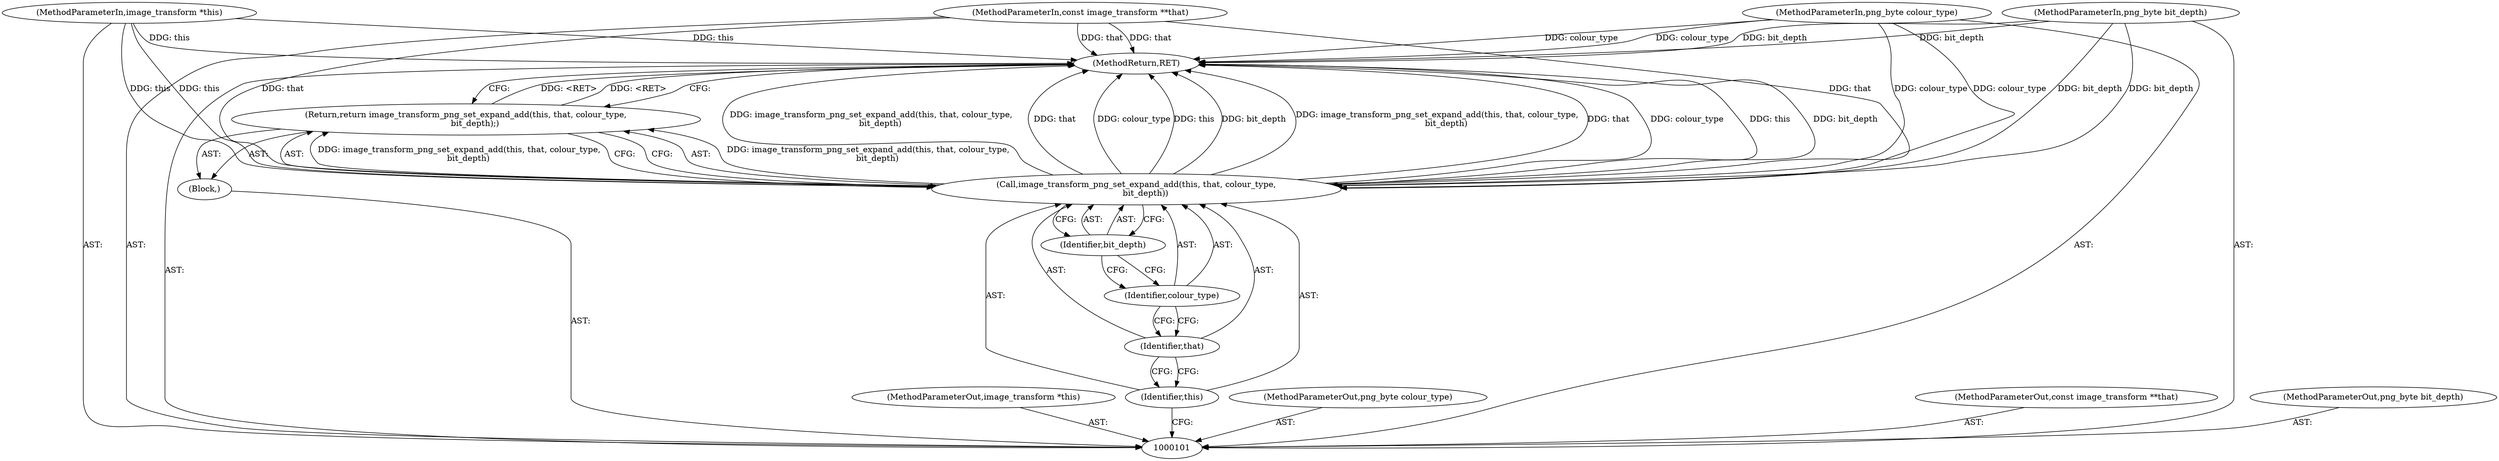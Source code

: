 digraph "0_Android_9d4853418ab2f754c2b63e091c29c5529b8b86ca_64" {
"1000113" [label="(MethodReturn,RET)"];
"1000102" [label="(MethodParameterIn,image_transform *this)"];
"1000127" [label="(MethodParameterOut,image_transform *this)"];
"1000104" [label="(MethodParameterIn,png_byte colour_type)"];
"1000129" [label="(MethodParameterOut,png_byte colour_type)"];
"1000103" [label="(MethodParameterIn,const image_transform **that)"];
"1000128" [label="(MethodParameterOut,const image_transform **that)"];
"1000105" [label="(MethodParameterIn,png_byte bit_depth)"];
"1000130" [label="(MethodParameterOut,png_byte bit_depth)"];
"1000106" [label="(Block,)"];
"1000108" [label="(Call,image_transform_png_set_expand_add(this, that, colour_type,\n       bit_depth))"];
"1000107" [label="(Return,return image_transform_png_set_expand_add(this, that, colour_type,\n       bit_depth);)"];
"1000109" [label="(Identifier,this)"];
"1000110" [label="(Identifier,that)"];
"1000111" [label="(Identifier,colour_type)"];
"1000112" [label="(Identifier,bit_depth)"];
"1000113" -> "1000101"  [label="AST: "];
"1000113" -> "1000107"  [label="CFG: "];
"1000108" -> "1000113"  [label="DDG: image_transform_png_set_expand_add(this, that, colour_type,\n       bit_depth)"];
"1000108" -> "1000113"  [label="DDG: that"];
"1000108" -> "1000113"  [label="DDG: colour_type"];
"1000108" -> "1000113"  [label="DDG: this"];
"1000108" -> "1000113"  [label="DDG: bit_depth"];
"1000104" -> "1000113"  [label="DDG: colour_type"];
"1000105" -> "1000113"  [label="DDG: bit_depth"];
"1000103" -> "1000113"  [label="DDG: that"];
"1000102" -> "1000113"  [label="DDG: this"];
"1000107" -> "1000113"  [label="DDG: <RET>"];
"1000102" -> "1000101"  [label="AST: "];
"1000102" -> "1000113"  [label="DDG: this"];
"1000102" -> "1000108"  [label="DDG: this"];
"1000127" -> "1000101"  [label="AST: "];
"1000104" -> "1000101"  [label="AST: "];
"1000104" -> "1000113"  [label="DDG: colour_type"];
"1000104" -> "1000108"  [label="DDG: colour_type"];
"1000129" -> "1000101"  [label="AST: "];
"1000103" -> "1000101"  [label="AST: "];
"1000103" -> "1000113"  [label="DDG: that"];
"1000103" -> "1000108"  [label="DDG: that"];
"1000128" -> "1000101"  [label="AST: "];
"1000105" -> "1000101"  [label="AST: "];
"1000105" -> "1000113"  [label="DDG: bit_depth"];
"1000105" -> "1000108"  [label="DDG: bit_depth"];
"1000130" -> "1000101"  [label="AST: "];
"1000106" -> "1000101"  [label="AST: "];
"1000107" -> "1000106"  [label="AST: "];
"1000108" -> "1000107"  [label="AST: "];
"1000108" -> "1000112"  [label="CFG: "];
"1000109" -> "1000108"  [label="AST: "];
"1000110" -> "1000108"  [label="AST: "];
"1000111" -> "1000108"  [label="AST: "];
"1000112" -> "1000108"  [label="AST: "];
"1000107" -> "1000108"  [label="CFG: "];
"1000108" -> "1000113"  [label="DDG: image_transform_png_set_expand_add(this, that, colour_type,\n       bit_depth)"];
"1000108" -> "1000113"  [label="DDG: that"];
"1000108" -> "1000113"  [label="DDG: colour_type"];
"1000108" -> "1000113"  [label="DDG: this"];
"1000108" -> "1000113"  [label="DDG: bit_depth"];
"1000108" -> "1000107"  [label="DDG: image_transform_png_set_expand_add(this, that, colour_type,\n       bit_depth)"];
"1000102" -> "1000108"  [label="DDG: this"];
"1000103" -> "1000108"  [label="DDG: that"];
"1000104" -> "1000108"  [label="DDG: colour_type"];
"1000105" -> "1000108"  [label="DDG: bit_depth"];
"1000107" -> "1000106"  [label="AST: "];
"1000107" -> "1000108"  [label="CFG: "];
"1000108" -> "1000107"  [label="AST: "];
"1000113" -> "1000107"  [label="CFG: "];
"1000107" -> "1000113"  [label="DDG: <RET>"];
"1000108" -> "1000107"  [label="DDG: image_transform_png_set_expand_add(this, that, colour_type,\n       bit_depth)"];
"1000109" -> "1000108"  [label="AST: "];
"1000109" -> "1000101"  [label="CFG: "];
"1000110" -> "1000109"  [label="CFG: "];
"1000110" -> "1000108"  [label="AST: "];
"1000110" -> "1000109"  [label="CFG: "];
"1000111" -> "1000110"  [label="CFG: "];
"1000111" -> "1000108"  [label="AST: "];
"1000111" -> "1000110"  [label="CFG: "];
"1000112" -> "1000111"  [label="CFG: "];
"1000112" -> "1000108"  [label="AST: "];
"1000112" -> "1000111"  [label="CFG: "];
"1000108" -> "1000112"  [label="CFG: "];
}
